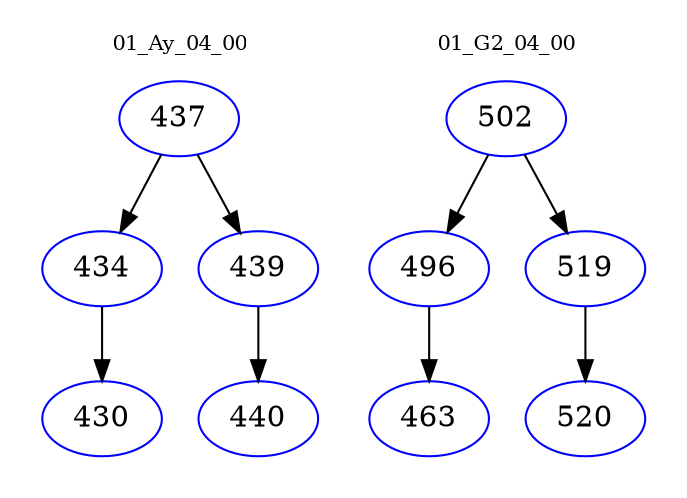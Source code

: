 digraph{
subgraph cluster_0 {
color = white
label = "01_Ay_04_00";
fontsize=10;
T0_437 [label="437", color="blue"]
T0_437 -> T0_434 [color="black"]
T0_434 [label="434", color="blue"]
T0_434 -> T0_430 [color="black"]
T0_430 [label="430", color="blue"]
T0_437 -> T0_439 [color="black"]
T0_439 [label="439", color="blue"]
T0_439 -> T0_440 [color="black"]
T0_440 [label="440", color="blue"]
}
subgraph cluster_1 {
color = white
label = "01_G2_04_00";
fontsize=10;
T1_502 [label="502", color="blue"]
T1_502 -> T1_496 [color="black"]
T1_496 [label="496", color="blue"]
T1_496 -> T1_463 [color="black"]
T1_463 [label="463", color="blue"]
T1_502 -> T1_519 [color="black"]
T1_519 [label="519", color="blue"]
T1_519 -> T1_520 [color="black"]
T1_520 [label="520", color="blue"]
}
}
